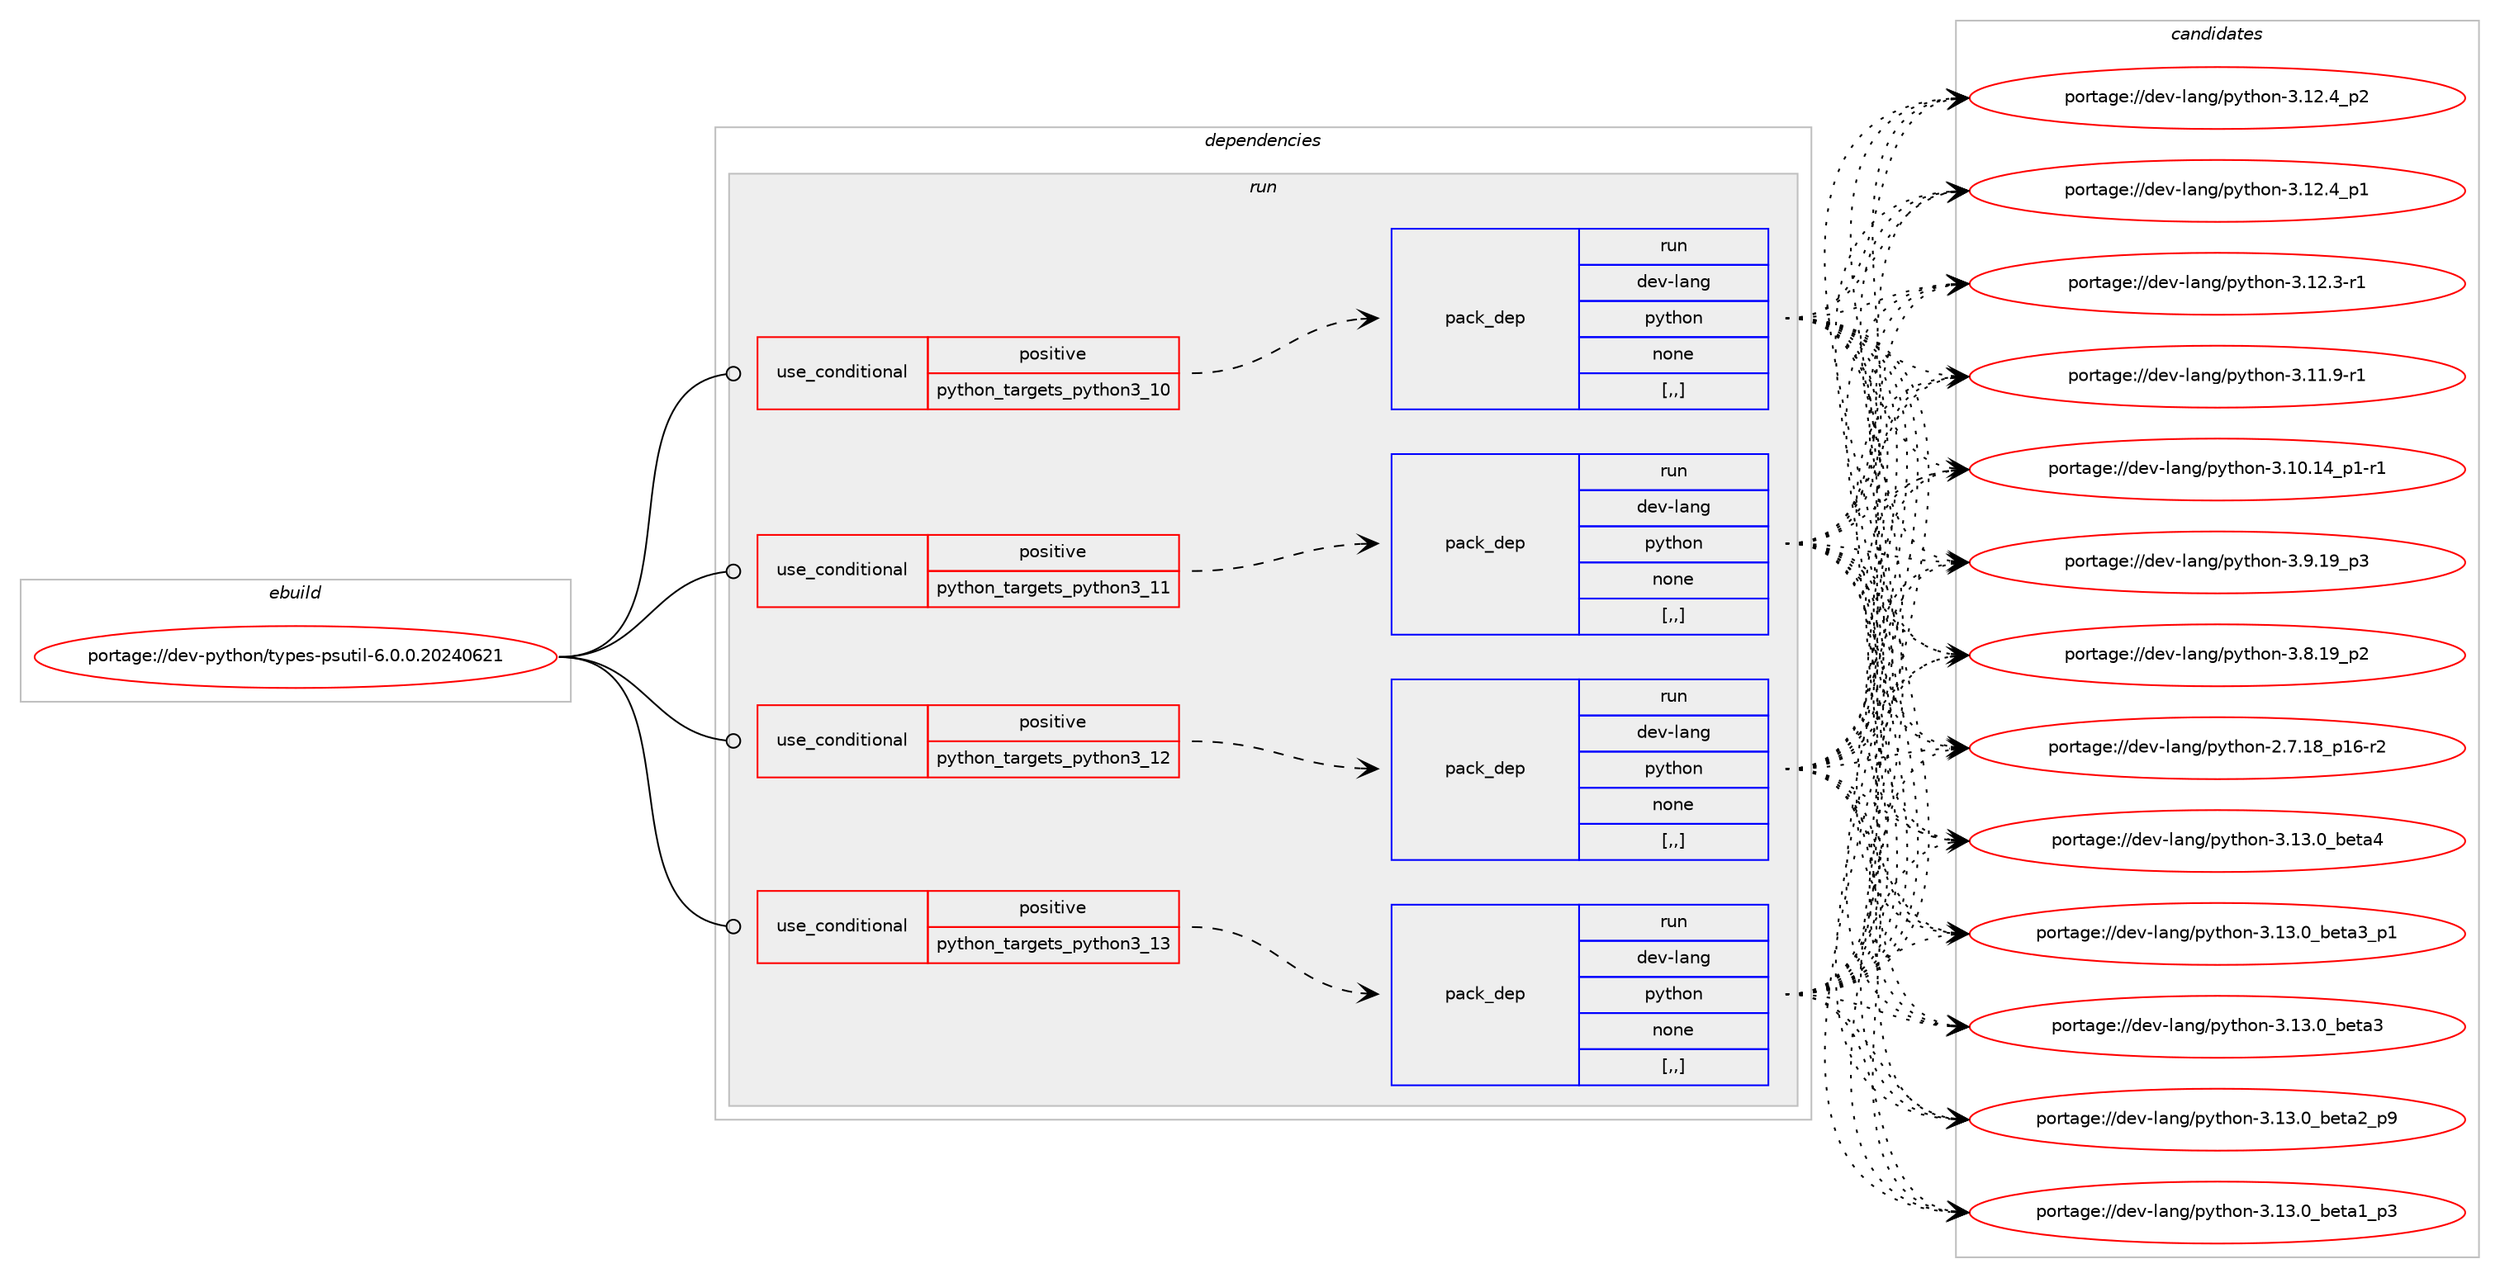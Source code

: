digraph prolog {

# *************
# Graph options
# *************

newrank=true;
concentrate=true;
compound=true;
graph [rankdir=LR,fontname=Helvetica,fontsize=10,ranksep=1.5];#, ranksep=2.5, nodesep=0.2];
edge  [arrowhead=vee];
node  [fontname=Helvetica,fontsize=10];

# **********
# The ebuild
# **********

subgraph cluster_leftcol {
color=gray;
label=<<i>ebuild</i>>;
id [label="portage://dev-python/types-psutil-6.0.0.20240621", color=red, width=4, href="../dev-python/types-psutil-6.0.0.20240621.svg"];
}

# ****************
# The dependencies
# ****************

subgraph cluster_midcol {
color=gray;
label=<<i>dependencies</i>>;
subgraph cluster_compile {
fillcolor="#eeeeee";
style=filled;
label=<<i>compile</i>>;
}
subgraph cluster_compileandrun {
fillcolor="#eeeeee";
style=filled;
label=<<i>compile and run</i>>;
}
subgraph cluster_run {
fillcolor="#eeeeee";
style=filled;
label=<<i>run</i>>;
subgraph cond40847 {
dependency166698 [label=<<TABLE BORDER="0" CELLBORDER="1" CELLSPACING="0" CELLPADDING="4"><TR><TD ROWSPAN="3" CELLPADDING="10">use_conditional</TD></TR><TR><TD>positive</TD></TR><TR><TD>python_targets_python3_10</TD></TR></TABLE>>, shape=none, color=red];
subgraph pack124578 {
dependency166699 [label=<<TABLE BORDER="0" CELLBORDER="1" CELLSPACING="0" CELLPADDING="4" WIDTH="220"><TR><TD ROWSPAN="6" CELLPADDING="30">pack_dep</TD></TR><TR><TD WIDTH="110">run</TD></TR><TR><TD>dev-lang</TD></TR><TR><TD>python</TD></TR><TR><TD>none</TD></TR><TR><TD>[,,]</TD></TR></TABLE>>, shape=none, color=blue];
}
dependency166698:e -> dependency166699:w [weight=20,style="dashed",arrowhead="vee"];
}
id:e -> dependency166698:w [weight=20,style="solid",arrowhead="odot"];
subgraph cond40848 {
dependency166700 [label=<<TABLE BORDER="0" CELLBORDER="1" CELLSPACING="0" CELLPADDING="4"><TR><TD ROWSPAN="3" CELLPADDING="10">use_conditional</TD></TR><TR><TD>positive</TD></TR><TR><TD>python_targets_python3_11</TD></TR></TABLE>>, shape=none, color=red];
subgraph pack124579 {
dependency166701 [label=<<TABLE BORDER="0" CELLBORDER="1" CELLSPACING="0" CELLPADDING="4" WIDTH="220"><TR><TD ROWSPAN="6" CELLPADDING="30">pack_dep</TD></TR><TR><TD WIDTH="110">run</TD></TR><TR><TD>dev-lang</TD></TR><TR><TD>python</TD></TR><TR><TD>none</TD></TR><TR><TD>[,,]</TD></TR></TABLE>>, shape=none, color=blue];
}
dependency166700:e -> dependency166701:w [weight=20,style="dashed",arrowhead="vee"];
}
id:e -> dependency166700:w [weight=20,style="solid",arrowhead="odot"];
subgraph cond40849 {
dependency166702 [label=<<TABLE BORDER="0" CELLBORDER="1" CELLSPACING="0" CELLPADDING="4"><TR><TD ROWSPAN="3" CELLPADDING="10">use_conditional</TD></TR><TR><TD>positive</TD></TR><TR><TD>python_targets_python3_12</TD></TR></TABLE>>, shape=none, color=red];
subgraph pack124580 {
dependency166703 [label=<<TABLE BORDER="0" CELLBORDER="1" CELLSPACING="0" CELLPADDING="4" WIDTH="220"><TR><TD ROWSPAN="6" CELLPADDING="30">pack_dep</TD></TR><TR><TD WIDTH="110">run</TD></TR><TR><TD>dev-lang</TD></TR><TR><TD>python</TD></TR><TR><TD>none</TD></TR><TR><TD>[,,]</TD></TR></TABLE>>, shape=none, color=blue];
}
dependency166702:e -> dependency166703:w [weight=20,style="dashed",arrowhead="vee"];
}
id:e -> dependency166702:w [weight=20,style="solid",arrowhead="odot"];
subgraph cond40850 {
dependency166704 [label=<<TABLE BORDER="0" CELLBORDER="1" CELLSPACING="0" CELLPADDING="4"><TR><TD ROWSPAN="3" CELLPADDING="10">use_conditional</TD></TR><TR><TD>positive</TD></TR><TR><TD>python_targets_python3_13</TD></TR></TABLE>>, shape=none, color=red];
subgraph pack124581 {
dependency166705 [label=<<TABLE BORDER="0" CELLBORDER="1" CELLSPACING="0" CELLPADDING="4" WIDTH="220"><TR><TD ROWSPAN="6" CELLPADDING="30">pack_dep</TD></TR><TR><TD WIDTH="110">run</TD></TR><TR><TD>dev-lang</TD></TR><TR><TD>python</TD></TR><TR><TD>none</TD></TR><TR><TD>[,,]</TD></TR></TABLE>>, shape=none, color=blue];
}
dependency166704:e -> dependency166705:w [weight=20,style="dashed",arrowhead="vee"];
}
id:e -> dependency166704:w [weight=20,style="solid",arrowhead="odot"];
}
}

# **************
# The candidates
# **************

subgraph cluster_choices {
rank=same;
color=gray;
label=<<i>candidates</i>>;

subgraph choice124578 {
color=black;
nodesep=1;
choice1001011184510897110103471121211161041111104551464951464895981011169752 [label="portage://dev-lang/python-3.13.0_beta4", color=red, width=4,href="../dev-lang/python-3.13.0_beta4.svg"];
choice10010111845108971101034711212111610411111045514649514648959810111697519511249 [label="portage://dev-lang/python-3.13.0_beta3_p1", color=red, width=4,href="../dev-lang/python-3.13.0_beta3_p1.svg"];
choice1001011184510897110103471121211161041111104551464951464895981011169751 [label="portage://dev-lang/python-3.13.0_beta3", color=red, width=4,href="../dev-lang/python-3.13.0_beta3.svg"];
choice10010111845108971101034711212111610411111045514649514648959810111697509511257 [label="portage://dev-lang/python-3.13.0_beta2_p9", color=red, width=4,href="../dev-lang/python-3.13.0_beta2_p9.svg"];
choice10010111845108971101034711212111610411111045514649514648959810111697499511251 [label="portage://dev-lang/python-3.13.0_beta1_p3", color=red, width=4,href="../dev-lang/python-3.13.0_beta1_p3.svg"];
choice100101118451089711010347112121116104111110455146495046529511250 [label="portage://dev-lang/python-3.12.4_p2", color=red, width=4,href="../dev-lang/python-3.12.4_p2.svg"];
choice100101118451089711010347112121116104111110455146495046529511249 [label="portage://dev-lang/python-3.12.4_p1", color=red, width=4,href="../dev-lang/python-3.12.4_p1.svg"];
choice100101118451089711010347112121116104111110455146495046514511449 [label="portage://dev-lang/python-3.12.3-r1", color=red, width=4,href="../dev-lang/python-3.12.3-r1.svg"];
choice100101118451089711010347112121116104111110455146494946574511449 [label="portage://dev-lang/python-3.11.9-r1", color=red, width=4,href="../dev-lang/python-3.11.9-r1.svg"];
choice100101118451089711010347112121116104111110455146494846495295112494511449 [label="portage://dev-lang/python-3.10.14_p1-r1", color=red, width=4,href="../dev-lang/python-3.10.14_p1-r1.svg"];
choice100101118451089711010347112121116104111110455146574649579511251 [label="portage://dev-lang/python-3.9.19_p3", color=red, width=4,href="../dev-lang/python-3.9.19_p3.svg"];
choice100101118451089711010347112121116104111110455146564649579511250 [label="portage://dev-lang/python-3.8.19_p2", color=red, width=4,href="../dev-lang/python-3.8.19_p2.svg"];
choice100101118451089711010347112121116104111110455046554649569511249544511450 [label="portage://dev-lang/python-2.7.18_p16-r2", color=red, width=4,href="../dev-lang/python-2.7.18_p16-r2.svg"];
dependency166699:e -> choice1001011184510897110103471121211161041111104551464951464895981011169752:w [style=dotted,weight="100"];
dependency166699:e -> choice10010111845108971101034711212111610411111045514649514648959810111697519511249:w [style=dotted,weight="100"];
dependency166699:e -> choice1001011184510897110103471121211161041111104551464951464895981011169751:w [style=dotted,weight="100"];
dependency166699:e -> choice10010111845108971101034711212111610411111045514649514648959810111697509511257:w [style=dotted,weight="100"];
dependency166699:e -> choice10010111845108971101034711212111610411111045514649514648959810111697499511251:w [style=dotted,weight="100"];
dependency166699:e -> choice100101118451089711010347112121116104111110455146495046529511250:w [style=dotted,weight="100"];
dependency166699:e -> choice100101118451089711010347112121116104111110455146495046529511249:w [style=dotted,weight="100"];
dependency166699:e -> choice100101118451089711010347112121116104111110455146495046514511449:w [style=dotted,weight="100"];
dependency166699:e -> choice100101118451089711010347112121116104111110455146494946574511449:w [style=dotted,weight="100"];
dependency166699:e -> choice100101118451089711010347112121116104111110455146494846495295112494511449:w [style=dotted,weight="100"];
dependency166699:e -> choice100101118451089711010347112121116104111110455146574649579511251:w [style=dotted,weight="100"];
dependency166699:e -> choice100101118451089711010347112121116104111110455146564649579511250:w [style=dotted,weight="100"];
dependency166699:e -> choice100101118451089711010347112121116104111110455046554649569511249544511450:w [style=dotted,weight="100"];
}
subgraph choice124579 {
color=black;
nodesep=1;
choice1001011184510897110103471121211161041111104551464951464895981011169752 [label="portage://dev-lang/python-3.13.0_beta4", color=red, width=4,href="../dev-lang/python-3.13.0_beta4.svg"];
choice10010111845108971101034711212111610411111045514649514648959810111697519511249 [label="portage://dev-lang/python-3.13.0_beta3_p1", color=red, width=4,href="../dev-lang/python-3.13.0_beta3_p1.svg"];
choice1001011184510897110103471121211161041111104551464951464895981011169751 [label="portage://dev-lang/python-3.13.0_beta3", color=red, width=4,href="../dev-lang/python-3.13.0_beta3.svg"];
choice10010111845108971101034711212111610411111045514649514648959810111697509511257 [label="portage://dev-lang/python-3.13.0_beta2_p9", color=red, width=4,href="../dev-lang/python-3.13.0_beta2_p9.svg"];
choice10010111845108971101034711212111610411111045514649514648959810111697499511251 [label="portage://dev-lang/python-3.13.0_beta1_p3", color=red, width=4,href="../dev-lang/python-3.13.0_beta1_p3.svg"];
choice100101118451089711010347112121116104111110455146495046529511250 [label="portage://dev-lang/python-3.12.4_p2", color=red, width=4,href="../dev-lang/python-3.12.4_p2.svg"];
choice100101118451089711010347112121116104111110455146495046529511249 [label="portage://dev-lang/python-3.12.4_p1", color=red, width=4,href="../dev-lang/python-3.12.4_p1.svg"];
choice100101118451089711010347112121116104111110455146495046514511449 [label="portage://dev-lang/python-3.12.3-r1", color=red, width=4,href="../dev-lang/python-3.12.3-r1.svg"];
choice100101118451089711010347112121116104111110455146494946574511449 [label="portage://dev-lang/python-3.11.9-r1", color=red, width=4,href="../dev-lang/python-3.11.9-r1.svg"];
choice100101118451089711010347112121116104111110455146494846495295112494511449 [label="portage://dev-lang/python-3.10.14_p1-r1", color=red, width=4,href="../dev-lang/python-3.10.14_p1-r1.svg"];
choice100101118451089711010347112121116104111110455146574649579511251 [label="portage://dev-lang/python-3.9.19_p3", color=red, width=4,href="../dev-lang/python-3.9.19_p3.svg"];
choice100101118451089711010347112121116104111110455146564649579511250 [label="portage://dev-lang/python-3.8.19_p2", color=red, width=4,href="../dev-lang/python-3.8.19_p2.svg"];
choice100101118451089711010347112121116104111110455046554649569511249544511450 [label="portage://dev-lang/python-2.7.18_p16-r2", color=red, width=4,href="../dev-lang/python-2.7.18_p16-r2.svg"];
dependency166701:e -> choice1001011184510897110103471121211161041111104551464951464895981011169752:w [style=dotted,weight="100"];
dependency166701:e -> choice10010111845108971101034711212111610411111045514649514648959810111697519511249:w [style=dotted,weight="100"];
dependency166701:e -> choice1001011184510897110103471121211161041111104551464951464895981011169751:w [style=dotted,weight="100"];
dependency166701:e -> choice10010111845108971101034711212111610411111045514649514648959810111697509511257:w [style=dotted,weight="100"];
dependency166701:e -> choice10010111845108971101034711212111610411111045514649514648959810111697499511251:w [style=dotted,weight="100"];
dependency166701:e -> choice100101118451089711010347112121116104111110455146495046529511250:w [style=dotted,weight="100"];
dependency166701:e -> choice100101118451089711010347112121116104111110455146495046529511249:w [style=dotted,weight="100"];
dependency166701:e -> choice100101118451089711010347112121116104111110455146495046514511449:w [style=dotted,weight="100"];
dependency166701:e -> choice100101118451089711010347112121116104111110455146494946574511449:w [style=dotted,weight="100"];
dependency166701:e -> choice100101118451089711010347112121116104111110455146494846495295112494511449:w [style=dotted,weight="100"];
dependency166701:e -> choice100101118451089711010347112121116104111110455146574649579511251:w [style=dotted,weight="100"];
dependency166701:e -> choice100101118451089711010347112121116104111110455146564649579511250:w [style=dotted,weight="100"];
dependency166701:e -> choice100101118451089711010347112121116104111110455046554649569511249544511450:w [style=dotted,weight="100"];
}
subgraph choice124580 {
color=black;
nodesep=1;
choice1001011184510897110103471121211161041111104551464951464895981011169752 [label="portage://dev-lang/python-3.13.0_beta4", color=red, width=4,href="../dev-lang/python-3.13.0_beta4.svg"];
choice10010111845108971101034711212111610411111045514649514648959810111697519511249 [label="portage://dev-lang/python-3.13.0_beta3_p1", color=red, width=4,href="../dev-lang/python-3.13.0_beta3_p1.svg"];
choice1001011184510897110103471121211161041111104551464951464895981011169751 [label="portage://dev-lang/python-3.13.0_beta3", color=red, width=4,href="../dev-lang/python-3.13.0_beta3.svg"];
choice10010111845108971101034711212111610411111045514649514648959810111697509511257 [label="portage://dev-lang/python-3.13.0_beta2_p9", color=red, width=4,href="../dev-lang/python-3.13.0_beta2_p9.svg"];
choice10010111845108971101034711212111610411111045514649514648959810111697499511251 [label="portage://dev-lang/python-3.13.0_beta1_p3", color=red, width=4,href="../dev-lang/python-3.13.0_beta1_p3.svg"];
choice100101118451089711010347112121116104111110455146495046529511250 [label="portage://dev-lang/python-3.12.4_p2", color=red, width=4,href="../dev-lang/python-3.12.4_p2.svg"];
choice100101118451089711010347112121116104111110455146495046529511249 [label="portage://dev-lang/python-3.12.4_p1", color=red, width=4,href="../dev-lang/python-3.12.4_p1.svg"];
choice100101118451089711010347112121116104111110455146495046514511449 [label="portage://dev-lang/python-3.12.3-r1", color=red, width=4,href="../dev-lang/python-3.12.3-r1.svg"];
choice100101118451089711010347112121116104111110455146494946574511449 [label="portage://dev-lang/python-3.11.9-r1", color=red, width=4,href="../dev-lang/python-3.11.9-r1.svg"];
choice100101118451089711010347112121116104111110455146494846495295112494511449 [label="portage://dev-lang/python-3.10.14_p1-r1", color=red, width=4,href="../dev-lang/python-3.10.14_p1-r1.svg"];
choice100101118451089711010347112121116104111110455146574649579511251 [label="portage://dev-lang/python-3.9.19_p3", color=red, width=4,href="../dev-lang/python-3.9.19_p3.svg"];
choice100101118451089711010347112121116104111110455146564649579511250 [label="portage://dev-lang/python-3.8.19_p2", color=red, width=4,href="../dev-lang/python-3.8.19_p2.svg"];
choice100101118451089711010347112121116104111110455046554649569511249544511450 [label="portage://dev-lang/python-2.7.18_p16-r2", color=red, width=4,href="../dev-lang/python-2.7.18_p16-r2.svg"];
dependency166703:e -> choice1001011184510897110103471121211161041111104551464951464895981011169752:w [style=dotted,weight="100"];
dependency166703:e -> choice10010111845108971101034711212111610411111045514649514648959810111697519511249:w [style=dotted,weight="100"];
dependency166703:e -> choice1001011184510897110103471121211161041111104551464951464895981011169751:w [style=dotted,weight="100"];
dependency166703:e -> choice10010111845108971101034711212111610411111045514649514648959810111697509511257:w [style=dotted,weight="100"];
dependency166703:e -> choice10010111845108971101034711212111610411111045514649514648959810111697499511251:w [style=dotted,weight="100"];
dependency166703:e -> choice100101118451089711010347112121116104111110455146495046529511250:w [style=dotted,weight="100"];
dependency166703:e -> choice100101118451089711010347112121116104111110455146495046529511249:w [style=dotted,weight="100"];
dependency166703:e -> choice100101118451089711010347112121116104111110455146495046514511449:w [style=dotted,weight="100"];
dependency166703:e -> choice100101118451089711010347112121116104111110455146494946574511449:w [style=dotted,weight="100"];
dependency166703:e -> choice100101118451089711010347112121116104111110455146494846495295112494511449:w [style=dotted,weight="100"];
dependency166703:e -> choice100101118451089711010347112121116104111110455146574649579511251:w [style=dotted,weight="100"];
dependency166703:e -> choice100101118451089711010347112121116104111110455146564649579511250:w [style=dotted,weight="100"];
dependency166703:e -> choice100101118451089711010347112121116104111110455046554649569511249544511450:w [style=dotted,weight="100"];
}
subgraph choice124581 {
color=black;
nodesep=1;
choice1001011184510897110103471121211161041111104551464951464895981011169752 [label="portage://dev-lang/python-3.13.0_beta4", color=red, width=4,href="../dev-lang/python-3.13.0_beta4.svg"];
choice10010111845108971101034711212111610411111045514649514648959810111697519511249 [label="portage://dev-lang/python-3.13.0_beta3_p1", color=red, width=4,href="../dev-lang/python-3.13.0_beta3_p1.svg"];
choice1001011184510897110103471121211161041111104551464951464895981011169751 [label="portage://dev-lang/python-3.13.0_beta3", color=red, width=4,href="../dev-lang/python-3.13.0_beta3.svg"];
choice10010111845108971101034711212111610411111045514649514648959810111697509511257 [label="portage://dev-lang/python-3.13.0_beta2_p9", color=red, width=4,href="../dev-lang/python-3.13.0_beta2_p9.svg"];
choice10010111845108971101034711212111610411111045514649514648959810111697499511251 [label="portage://dev-lang/python-3.13.0_beta1_p3", color=red, width=4,href="../dev-lang/python-3.13.0_beta1_p3.svg"];
choice100101118451089711010347112121116104111110455146495046529511250 [label="portage://dev-lang/python-3.12.4_p2", color=red, width=4,href="../dev-lang/python-3.12.4_p2.svg"];
choice100101118451089711010347112121116104111110455146495046529511249 [label="portage://dev-lang/python-3.12.4_p1", color=red, width=4,href="../dev-lang/python-3.12.4_p1.svg"];
choice100101118451089711010347112121116104111110455146495046514511449 [label="portage://dev-lang/python-3.12.3-r1", color=red, width=4,href="../dev-lang/python-3.12.3-r1.svg"];
choice100101118451089711010347112121116104111110455146494946574511449 [label="portage://dev-lang/python-3.11.9-r1", color=red, width=4,href="../dev-lang/python-3.11.9-r1.svg"];
choice100101118451089711010347112121116104111110455146494846495295112494511449 [label="portage://dev-lang/python-3.10.14_p1-r1", color=red, width=4,href="../dev-lang/python-3.10.14_p1-r1.svg"];
choice100101118451089711010347112121116104111110455146574649579511251 [label="portage://dev-lang/python-3.9.19_p3", color=red, width=4,href="../dev-lang/python-3.9.19_p3.svg"];
choice100101118451089711010347112121116104111110455146564649579511250 [label="portage://dev-lang/python-3.8.19_p2", color=red, width=4,href="../dev-lang/python-3.8.19_p2.svg"];
choice100101118451089711010347112121116104111110455046554649569511249544511450 [label="portage://dev-lang/python-2.7.18_p16-r2", color=red, width=4,href="../dev-lang/python-2.7.18_p16-r2.svg"];
dependency166705:e -> choice1001011184510897110103471121211161041111104551464951464895981011169752:w [style=dotted,weight="100"];
dependency166705:e -> choice10010111845108971101034711212111610411111045514649514648959810111697519511249:w [style=dotted,weight="100"];
dependency166705:e -> choice1001011184510897110103471121211161041111104551464951464895981011169751:w [style=dotted,weight="100"];
dependency166705:e -> choice10010111845108971101034711212111610411111045514649514648959810111697509511257:w [style=dotted,weight="100"];
dependency166705:e -> choice10010111845108971101034711212111610411111045514649514648959810111697499511251:w [style=dotted,weight="100"];
dependency166705:e -> choice100101118451089711010347112121116104111110455146495046529511250:w [style=dotted,weight="100"];
dependency166705:e -> choice100101118451089711010347112121116104111110455146495046529511249:w [style=dotted,weight="100"];
dependency166705:e -> choice100101118451089711010347112121116104111110455146495046514511449:w [style=dotted,weight="100"];
dependency166705:e -> choice100101118451089711010347112121116104111110455146494946574511449:w [style=dotted,weight="100"];
dependency166705:e -> choice100101118451089711010347112121116104111110455146494846495295112494511449:w [style=dotted,weight="100"];
dependency166705:e -> choice100101118451089711010347112121116104111110455146574649579511251:w [style=dotted,weight="100"];
dependency166705:e -> choice100101118451089711010347112121116104111110455146564649579511250:w [style=dotted,weight="100"];
dependency166705:e -> choice100101118451089711010347112121116104111110455046554649569511249544511450:w [style=dotted,weight="100"];
}
}

}
